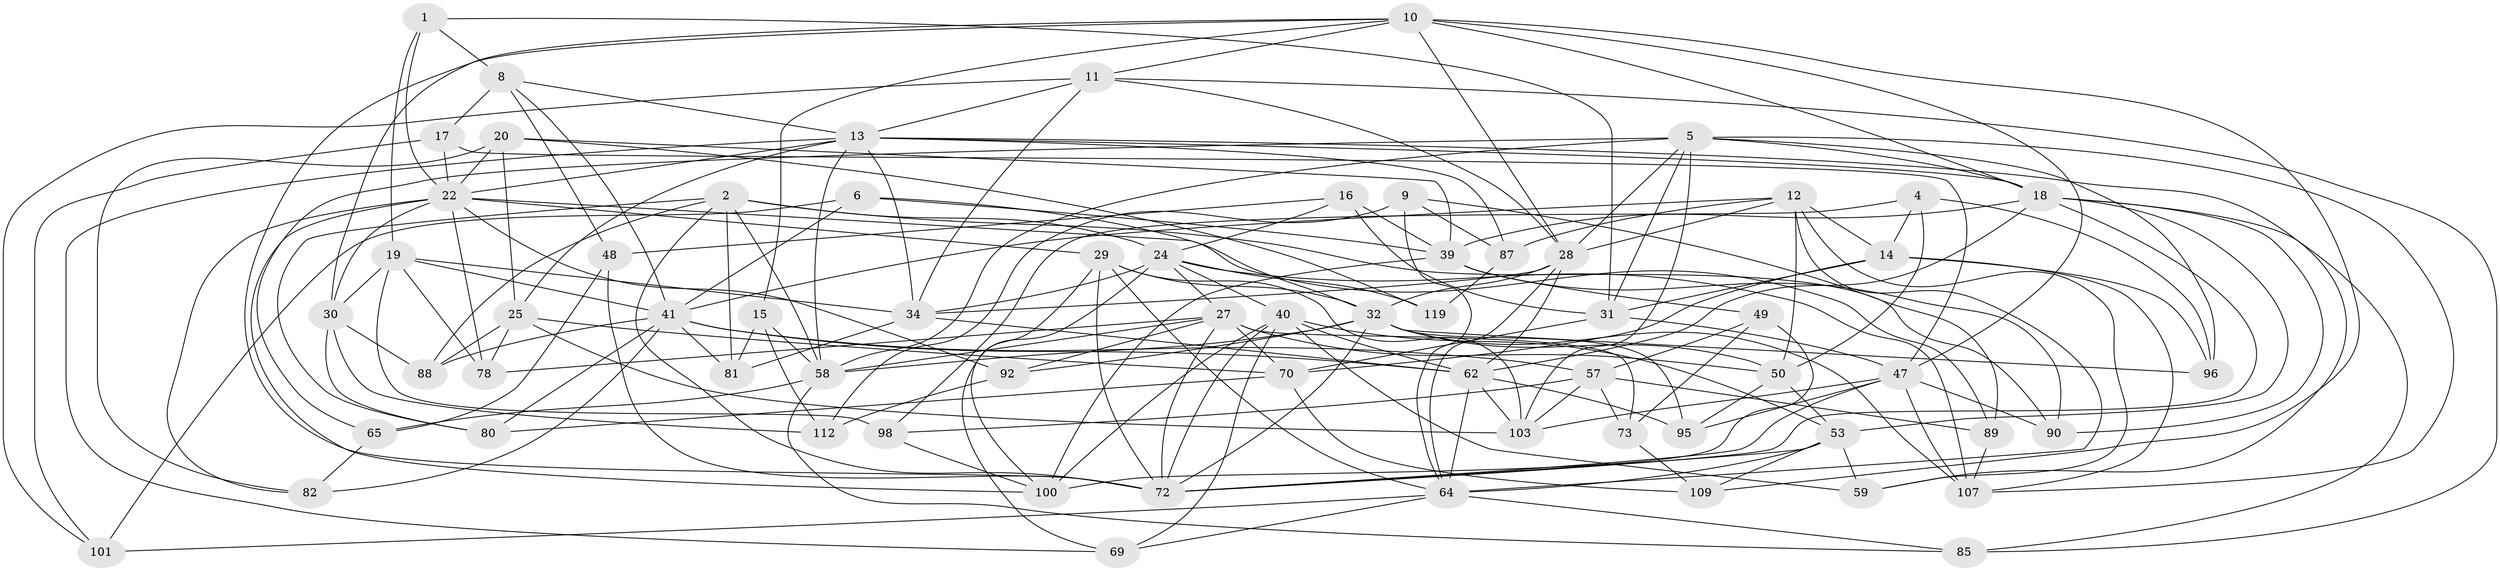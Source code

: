 // original degree distribution, {4: 1.0}
// Generated by graph-tools (version 1.1) at 2025/16/03/09/25 04:16:22]
// undirected, 66 vertices, 191 edges
graph export_dot {
graph [start="1"]
  node [color=gray90,style=filled];
  1 [super="+3"];
  2 [super="+7"];
  4;
  5 [super="+46+110"];
  6;
  8 [super="+51"];
  9;
  10 [super="+23+44"];
  11 [super="+127"];
  12 [super="+33+126"];
  13 [super="+38+43"];
  14 [super="+26"];
  15;
  16;
  17;
  18 [super="+52+63+21"];
  19 [super="+60"];
  20 [super="+67"];
  22 [super="+93+91"];
  24 [super="+79"];
  25 [super="+75"];
  27 [super="+56"];
  28 [super="+114+36"];
  29 [super="+42"];
  30 [super="+122"];
  31 [super="+94"];
  32 [super="+35+76"];
  34 [super="+61"];
  39 [super="+54"];
  40 [super="+86+45"];
  41 [super="+105+116+123"];
  47 [super="+102+130"];
  48;
  49;
  50 [super="+77"];
  53 [super="+111+97"];
  57 [super="+66"];
  58 [super="+118"];
  59;
  62 [super="+120+71"];
  64 [super="+68"];
  65;
  69;
  70 [super="+117"];
  72 [super="+83+113"];
  73;
  78;
  80;
  81;
  82;
  85;
  87;
  88;
  89;
  90;
  92;
  95;
  96;
  98;
  100 [super="+128"];
  101;
  103 [super="+121"];
  107 [super="+133"];
  109;
  112;
  119;
  1 -- 8 [weight=2];
  1 -- 31;
  1 -- 22 [weight=2];
  1 -- 19;
  2 -- 72;
  2 -- 88;
  2 -- 80;
  2 -- 81;
  2 -- 58;
  2 -- 90;
  2 -- 24 [weight=2];
  4 -- 98;
  4 -- 96;
  4 -- 14;
  4 -- 50;
  5 -- 31;
  5 -- 96;
  5 -- 65;
  5 -- 28;
  5 -- 18;
  5 -- 107;
  5 -- 103;
  5 -- 58;
  6 -- 39;
  6 -- 101;
  6 -- 41;
  6 -- 32;
  8 -- 48;
  8 -- 17;
  8 -- 41;
  8 -- 13;
  9 -- 87;
  9 -- 64;
  9 -- 112;
  9 -- 89;
  10 -- 15;
  10 -- 28;
  10 -- 30;
  10 -- 18;
  10 -- 72;
  10 -- 109;
  10 -- 47;
  10 -- 11;
  11 -- 101;
  11 -- 85;
  11 -- 34;
  11 -- 28;
  11 -- 13;
  12 -- 87;
  12 -- 28;
  12 -- 64 [weight=2];
  12 -- 41;
  12 -- 14;
  12 -- 50;
  12 -- 59;
  13 -- 69;
  13 -- 34;
  13 -- 25;
  13 -- 59;
  13 -- 87;
  13 -- 18;
  13 -- 22;
  13 -- 58;
  14 -- 96;
  14 -- 107;
  14 -- 31;
  14 -- 70;
  15 -- 112;
  15 -- 81;
  15 -- 58;
  16 -- 48;
  16 -- 31;
  16 -- 39;
  16 -- 24;
  17 -- 101;
  17 -- 47;
  17 -- 22;
  18 -- 90;
  18 -- 85;
  18 -- 39 [weight=2];
  18 -- 53;
  18 -- 72;
  18 -- 62;
  19 -- 98;
  19 -- 41;
  19 -- 30;
  19 -- 34;
  19 -- 78;
  20 -- 119 [weight=2];
  20 -- 25;
  20 -- 82;
  20 -- 22;
  20 -- 39;
  22 -- 29;
  22 -- 92;
  22 -- 100;
  22 -- 30;
  22 -- 82;
  22 -- 89;
  22 -- 78;
  24 -- 34 [weight=2];
  24 -- 107;
  24 -- 69;
  24 -- 119;
  24 -- 40;
  24 -- 27;
  25 -- 88;
  25 -- 78;
  25 -- 103;
  25 -- 70;
  27 -- 70;
  27 -- 50;
  27 -- 73;
  27 -- 92;
  27 -- 78;
  27 -- 72;
  27 -- 58;
  28 -- 34;
  28 -- 62;
  28 -- 32;
  28 -- 64;
  29 -- 103;
  29 -- 32;
  29 -- 100;
  29 -- 72;
  29 -- 64;
  30 -- 80;
  30 -- 88;
  30 -- 112;
  31 -- 47;
  31 -- 70;
  32 -- 95;
  32 -- 96;
  32 -- 58;
  32 -- 107;
  32 -- 50;
  32 -- 72;
  32 -- 92;
  34 -- 81;
  34 -- 62;
  39 -- 90;
  39 -- 49;
  39 -- 100;
  40 -- 69;
  40 -- 72;
  40 -- 62;
  40 -- 53 [weight=2];
  40 -- 59;
  40 -- 100;
  41 -- 88;
  41 -- 81;
  41 -- 80;
  41 -- 82;
  41 -- 57;
  41 -- 62;
  47 -- 90;
  47 -- 95;
  47 -- 72;
  47 -- 103;
  47 -- 107;
  48 -- 65;
  48 -- 72;
  49 -- 57;
  49 -- 73;
  49 -- 100;
  50 -- 53;
  50 -- 95;
  53 -- 64;
  53 -- 72;
  53 -- 109;
  53 -- 59;
  57 -- 89;
  57 -- 103;
  57 -- 73;
  57 -- 98;
  58 -- 65;
  58 -- 85;
  62 -- 103;
  62 -- 64;
  62 -- 95;
  64 -- 101;
  64 -- 69;
  64 -- 85;
  65 -- 82;
  70 -- 109;
  70 -- 80;
  73 -- 109;
  87 -- 119;
  89 -- 107;
  92 -- 112;
  98 -- 100;
}
